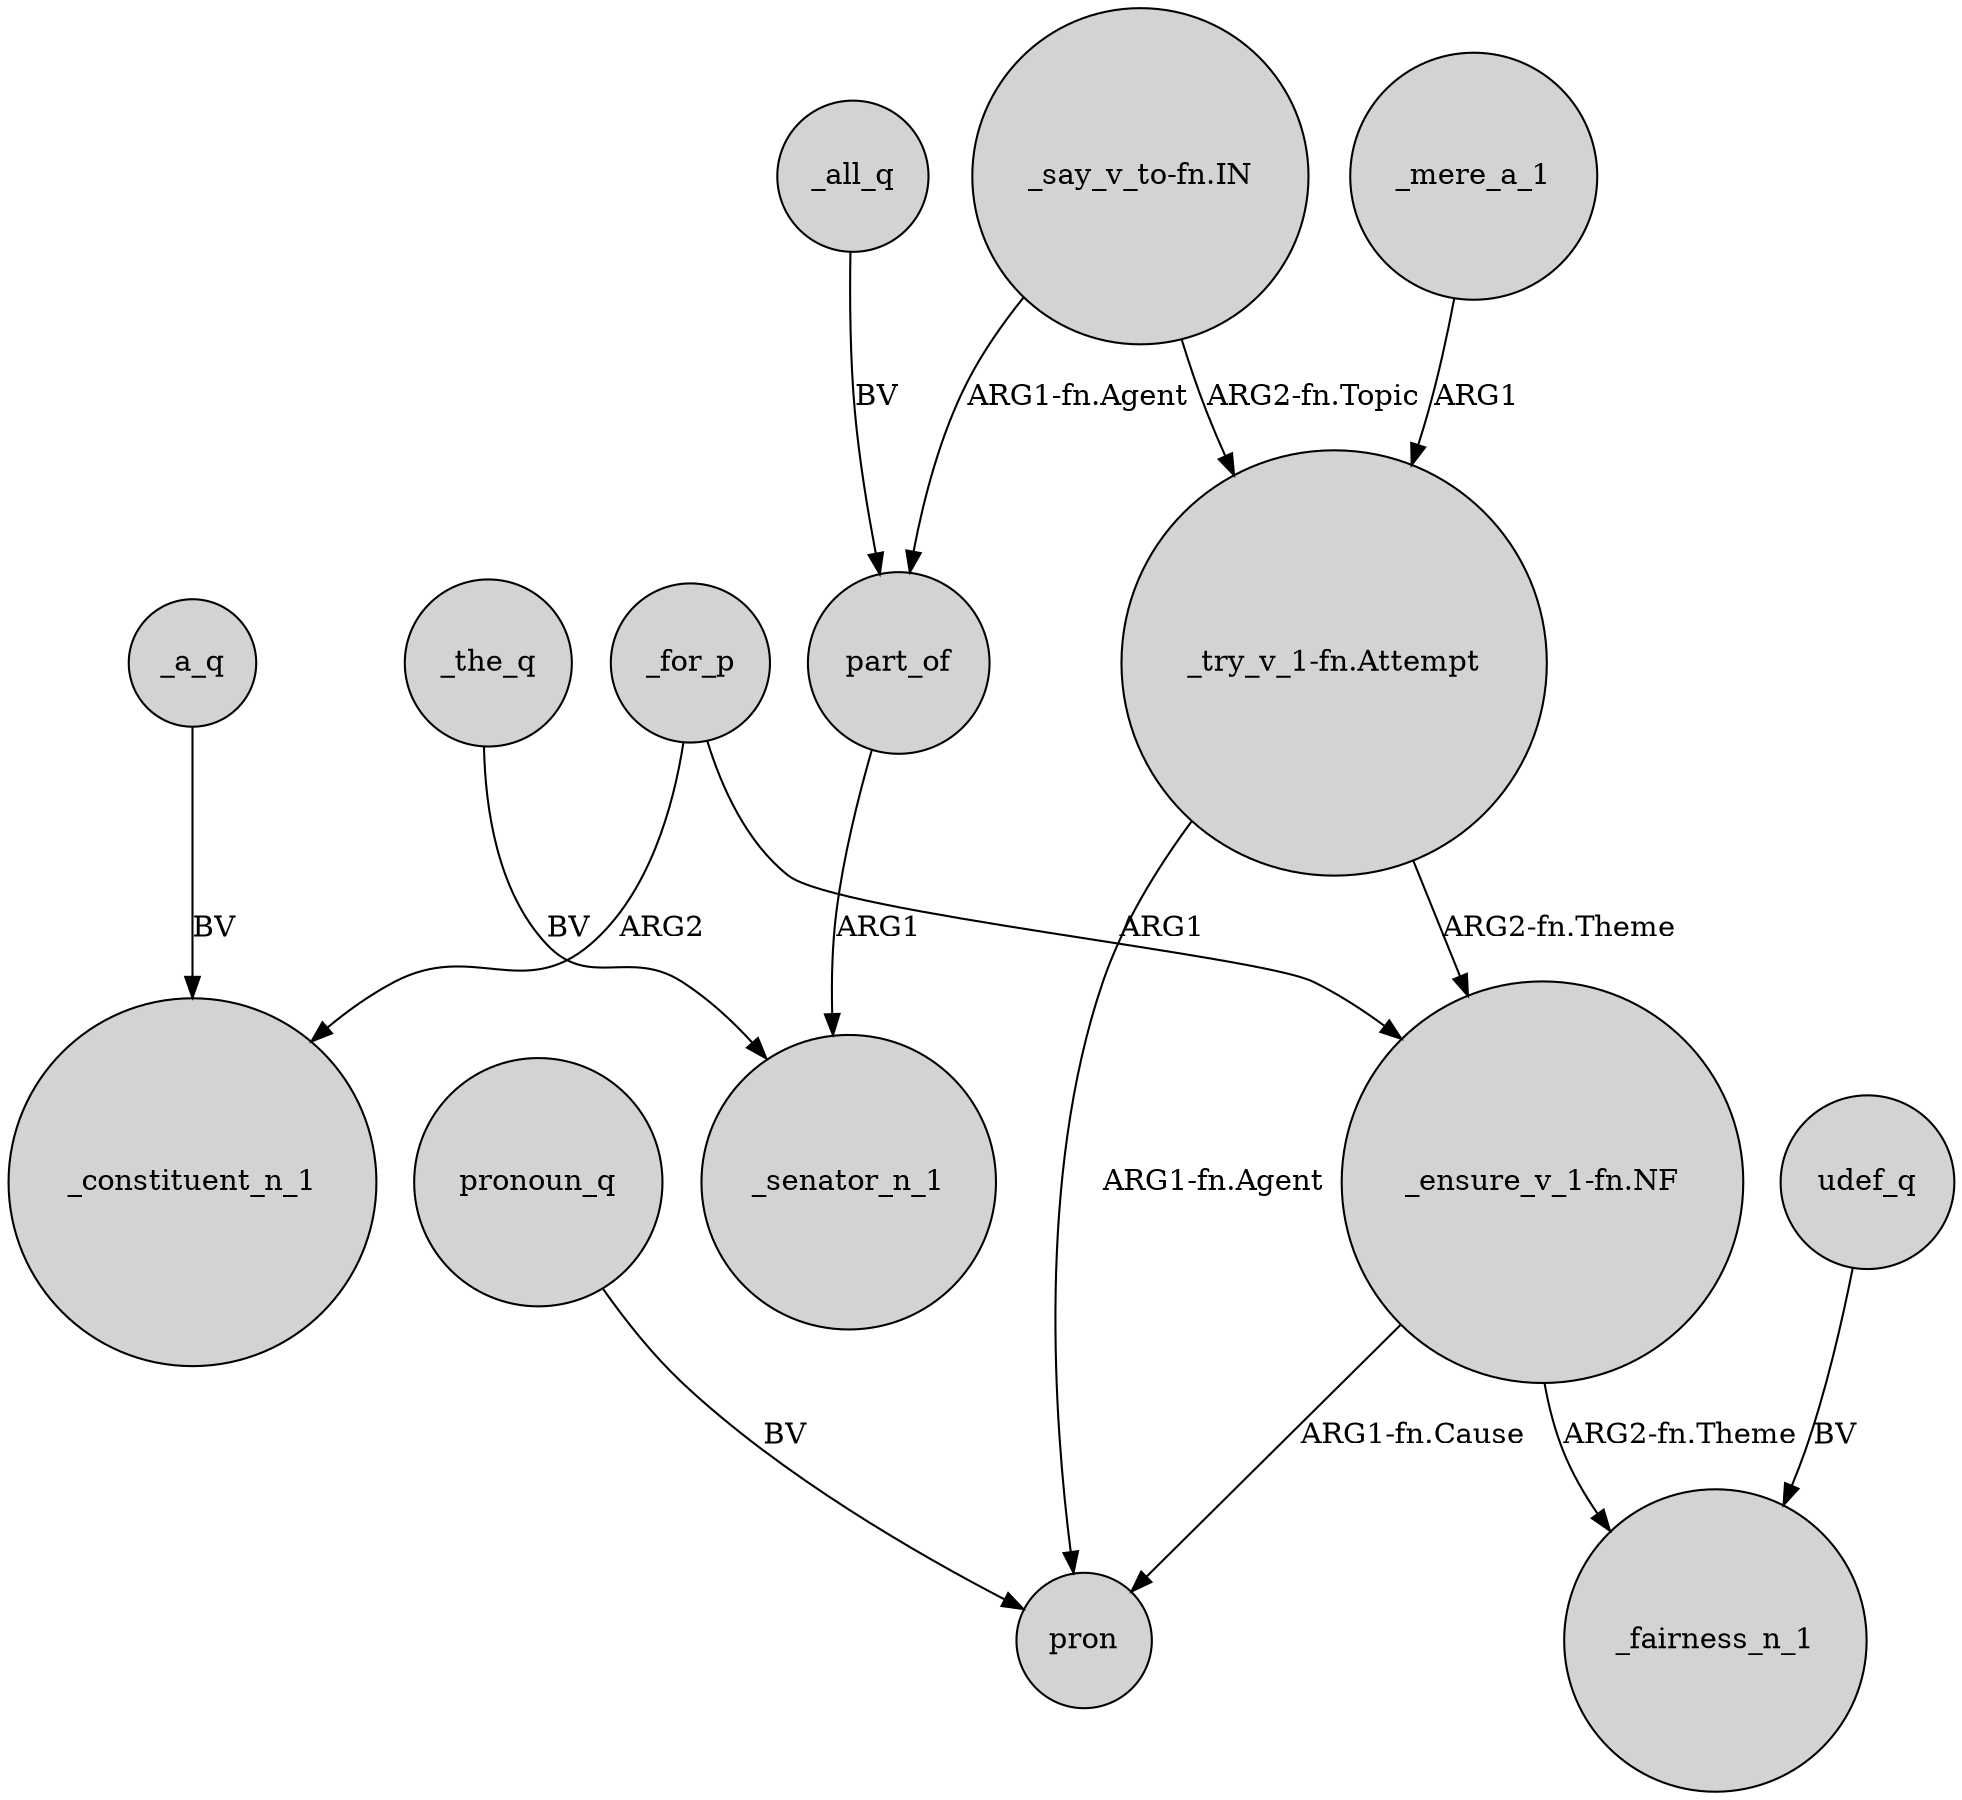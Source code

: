 digraph {
	node [shape=circle style=filled]
	_for_p -> _constituent_n_1 [label=ARG2]
	"_try_v_1-fn.Attempt" -> pron [label="ARG1-fn.Agent"]
	"_say_v_to-fn.IN" -> "_try_v_1-fn.Attempt" [label="ARG2-fn.Topic"]
	"_ensure_v_1-fn.NF" -> pron [label="ARG1-fn.Cause"]
	udef_q -> _fairness_n_1 [label=BV]
	_the_q -> _senator_n_1 [label=BV]
	"_say_v_to-fn.IN" -> part_of [label="ARG1-fn.Agent"]
	_mere_a_1 -> "_try_v_1-fn.Attempt" [label=ARG1]
	"_try_v_1-fn.Attempt" -> "_ensure_v_1-fn.NF" [label="ARG2-fn.Theme"]
	_a_q -> _constituent_n_1 [label=BV]
	_all_q -> part_of [label=BV]
	"_ensure_v_1-fn.NF" -> _fairness_n_1 [label="ARG2-fn.Theme"]
	_for_p -> "_ensure_v_1-fn.NF" [label=ARG1]
	part_of -> _senator_n_1 [label=ARG1]
	pronoun_q -> pron [label=BV]
}
